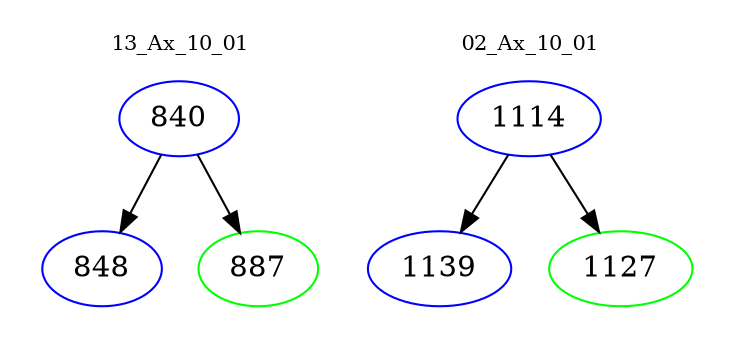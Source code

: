 digraph{
subgraph cluster_0 {
color = white
label = "13_Ax_10_01";
fontsize=10;
T0_840 [label="840", color="blue"]
T0_840 -> T0_848 [color="black"]
T0_848 [label="848", color="blue"]
T0_840 -> T0_887 [color="black"]
T0_887 [label="887", color="green"]
}
subgraph cluster_1 {
color = white
label = "02_Ax_10_01";
fontsize=10;
T1_1114 [label="1114", color="blue"]
T1_1114 -> T1_1139 [color="black"]
T1_1139 [label="1139", color="blue"]
T1_1114 -> T1_1127 [color="black"]
T1_1127 [label="1127", color="green"]
}
}
